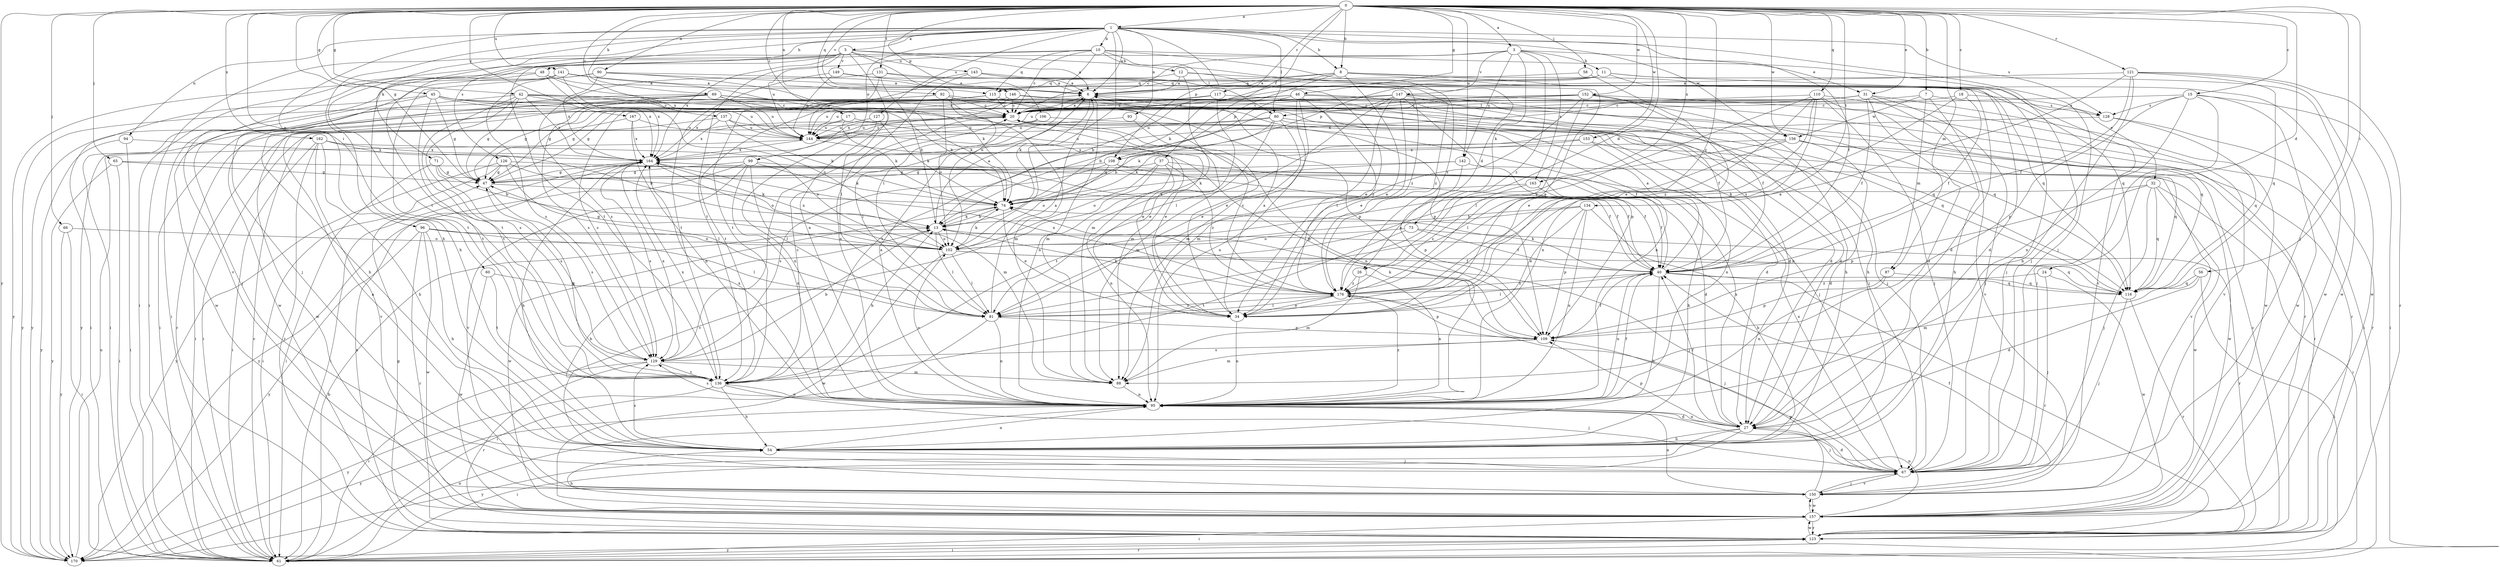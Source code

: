 strict digraph  {
0;
1;
3;
5;
6;
7;
8;
10;
11;
12;
13;
15;
17;
18;
20;
24;
26;
27;
31;
32;
34;
37;
40;
42;
45;
46;
47;
48;
54;
56;
58;
60;
61;
65;
66;
67;
69;
71;
73;
74;
80;
81;
87;
88;
90;
92;
93;
94;
95;
96;
99;
102;
106;
108;
109;
110;
115;
116;
117;
121;
123;
126;
127;
128;
129;
131;
134;
136;
137;
141;
142;
143;
144;
146;
147;
149;
150;
152;
153;
156;
157;
162;
163;
164;
167;
170;
176;
0 -> 1  [label=a];
0 -> 3  [label=a];
0 -> 7  [label=b];
0 -> 8  [label=b];
0 -> 15  [label=c];
0 -> 17  [label=c];
0 -> 18  [label=c];
0 -> 24  [label=d];
0 -> 26  [label=d];
0 -> 31  [label=e];
0 -> 37  [label=f];
0 -> 42  [label=g];
0 -> 45  [label=g];
0 -> 46  [label=g];
0 -> 47  [label=g];
0 -> 56  [label=i];
0 -> 58  [label=i];
0 -> 60  [label=i];
0 -> 65  [label=j];
0 -> 66  [label=j];
0 -> 67  [label=j];
0 -> 69  [label=k];
0 -> 87  [label=m];
0 -> 90  [label=n];
0 -> 92  [label=n];
0 -> 106  [label=p];
0 -> 110  [label=q];
0 -> 115  [label=q];
0 -> 117  [label=r];
0 -> 121  [label=r];
0 -> 131  [label=t];
0 -> 134  [label=t];
0 -> 137  [label=u];
0 -> 141  [label=u];
0 -> 142  [label=u];
0 -> 146  [label=v];
0 -> 152  [label=w];
0 -> 153  [label=w];
0 -> 156  [label=w];
0 -> 162  [label=x];
0 -> 163  [label=x];
0 -> 167  [label=y];
0 -> 170  [label=y];
0 -> 176  [label=z];
1 -> 5  [label=a];
1 -> 6  [label=a];
1 -> 8  [label=b];
1 -> 10  [label=b];
1 -> 40  [label=f];
1 -> 48  [label=h];
1 -> 54  [label=h];
1 -> 67  [label=j];
1 -> 71  [label=k];
1 -> 80  [label=l];
1 -> 93  [label=n];
1 -> 94  [label=n];
1 -> 96  [label=o];
1 -> 99  [label=o];
1 -> 102  [label=o];
1 -> 108  [label=p];
1 -> 126  [label=s];
1 -> 127  [label=s];
1 -> 128  [label=s];
1 -> 136  [label=t];
1 -> 156  [label=w];
3 -> 11  [label=b];
3 -> 20  [label=c];
3 -> 31  [label=e];
3 -> 73  [label=k];
3 -> 136  [label=t];
3 -> 142  [label=u];
3 -> 147  [label=v];
3 -> 163  [label=x];
3 -> 176  [label=z];
5 -> 6  [label=a];
5 -> 26  [label=d];
5 -> 54  [label=h];
5 -> 61  [label=i];
5 -> 95  [label=n];
5 -> 102  [label=o];
5 -> 136  [label=t];
5 -> 143  [label=u];
5 -> 144  [label=u];
5 -> 149  [label=v];
5 -> 164  [label=x];
6 -> 20  [label=c];
6 -> 27  [label=d];
6 -> 74  [label=k];
6 -> 95  [label=n];
7 -> 80  [label=l];
7 -> 87  [label=m];
7 -> 128  [label=s];
7 -> 150  [label=v];
7 -> 156  [label=w];
8 -> 6  [label=a];
8 -> 27  [label=d];
8 -> 32  [label=e];
8 -> 34  [label=e];
8 -> 74  [label=k];
8 -> 108  [label=p];
8 -> 115  [label=q];
8 -> 157  [label=w];
10 -> 12  [label=b];
10 -> 20  [label=c];
10 -> 61  [label=i];
10 -> 67  [label=j];
10 -> 80  [label=l];
10 -> 81  [label=l];
10 -> 115  [label=q];
10 -> 150  [label=v];
10 -> 176  [label=z];
11 -> 13  [label=b];
11 -> 67  [label=j];
11 -> 108  [label=p];
11 -> 115  [label=q];
11 -> 150  [label=v];
11 -> 157  [label=w];
12 -> 6  [label=a];
12 -> 27  [label=d];
12 -> 88  [label=m];
12 -> 115  [label=q];
12 -> 116  [label=q];
13 -> 6  [label=a];
13 -> 74  [label=k];
13 -> 81  [label=l];
13 -> 102  [label=o];
15 -> 20  [label=c];
15 -> 61  [label=i];
15 -> 67  [label=j];
15 -> 95  [label=n];
15 -> 109  [label=p];
15 -> 128  [label=s];
15 -> 157  [label=w];
17 -> 34  [label=e];
17 -> 61  [label=i];
17 -> 74  [label=k];
17 -> 144  [label=u];
18 -> 20  [label=c];
18 -> 40  [label=f];
18 -> 128  [label=s];
18 -> 176  [label=z];
20 -> 6  [label=a];
20 -> 40  [label=f];
20 -> 95  [label=n];
20 -> 129  [label=s];
20 -> 144  [label=u];
24 -> 67  [label=j];
24 -> 157  [label=w];
24 -> 176  [label=z];
26 -> 88  [label=m];
26 -> 95  [label=n];
26 -> 176  [label=z];
27 -> 40  [label=f];
27 -> 54  [label=h];
27 -> 61  [label=i];
27 -> 67  [label=j];
27 -> 95  [label=n];
27 -> 109  [label=p];
27 -> 164  [label=x];
27 -> 170  [label=y];
31 -> 20  [label=c];
31 -> 27  [label=d];
31 -> 40  [label=f];
31 -> 54  [label=h];
31 -> 67  [label=j];
31 -> 129  [label=s];
31 -> 157  [label=w];
31 -> 164  [label=x];
31 -> 170  [label=y];
32 -> 61  [label=i];
32 -> 67  [label=j];
32 -> 74  [label=k];
32 -> 109  [label=p];
32 -> 116  [label=q];
32 -> 157  [label=w];
34 -> 6  [label=a];
34 -> 95  [label=n];
37 -> 40  [label=f];
37 -> 47  [label=g];
37 -> 95  [label=n];
37 -> 102  [label=o];
37 -> 150  [label=v];
37 -> 176  [label=z];
40 -> 6  [label=a];
40 -> 54  [label=h];
40 -> 74  [label=k];
40 -> 81  [label=l];
40 -> 95  [label=n];
40 -> 116  [label=q];
40 -> 123  [label=r];
40 -> 176  [label=z];
42 -> 20  [label=c];
42 -> 47  [label=g];
42 -> 74  [label=k];
42 -> 88  [label=m];
42 -> 129  [label=s];
42 -> 136  [label=t];
42 -> 144  [label=u];
42 -> 157  [label=w];
42 -> 164  [label=x];
45 -> 20  [label=c];
45 -> 47  [label=g];
45 -> 61  [label=i];
45 -> 67  [label=j];
45 -> 102  [label=o];
45 -> 109  [label=p];
45 -> 116  [label=q];
45 -> 136  [label=t];
46 -> 13  [label=b];
46 -> 20  [label=c];
46 -> 47  [label=g];
46 -> 67  [label=j];
46 -> 88  [label=m];
46 -> 95  [label=n];
46 -> 116  [label=q];
46 -> 170  [label=y];
46 -> 176  [label=z];
47 -> 74  [label=k];
47 -> 129  [label=s];
48 -> 6  [label=a];
48 -> 136  [label=t];
48 -> 144  [label=u];
48 -> 164  [label=x];
48 -> 170  [label=y];
54 -> 13  [label=b];
54 -> 67  [label=j];
54 -> 95  [label=n];
54 -> 129  [label=s];
56 -> 27  [label=d];
56 -> 61  [label=i];
56 -> 88  [label=m];
56 -> 116  [label=q];
58 -> 6  [label=a];
58 -> 34  [label=e];
60 -> 136  [label=t];
60 -> 157  [label=w];
60 -> 176  [label=z];
61 -> 13  [label=b];
61 -> 20  [label=c];
61 -> 95  [label=n];
61 -> 123  [label=r];
65 -> 40  [label=f];
65 -> 47  [label=g];
65 -> 61  [label=i];
65 -> 170  [label=y];
66 -> 61  [label=i];
66 -> 102  [label=o];
66 -> 170  [label=y];
67 -> 27  [label=d];
67 -> 150  [label=v];
67 -> 164  [label=x];
69 -> 20  [label=c];
69 -> 27  [label=d];
69 -> 34  [label=e];
69 -> 47  [label=g];
69 -> 61  [label=i];
69 -> 74  [label=k];
69 -> 144  [label=u];
69 -> 157  [label=w];
69 -> 170  [label=y];
71 -> 13  [label=b];
71 -> 47  [label=g];
71 -> 61  [label=i];
71 -> 129  [label=s];
73 -> 40  [label=f];
73 -> 102  [label=o];
73 -> 123  [label=r];
73 -> 136  [label=t];
74 -> 13  [label=b];
74 -> 34  [label=e];
74 -> 157  [label=w];
80 -> 13  [label=b];
80 -> 34  [label=e];
80 -> 61  [label=i];
80 -> 67  [label=j];
80 -> 88  [label=m];
80 -> 116  [label=q];
80 -> 144  [label=u];
81 -> 6  [label=a];
81 -> 61  [label=i];
81 -> 95  [label=n];
81 -> 109  [label=p];
81 -> 176  [label=z];
87 -> 95  [label=n];
87 -> 109  [label=p];
87 -> 116  [label=q];
88 -> 95  [label=n];
90 -> 6  [label=a];
90 -> 34  [label=e];
90 -> 67  [label=j];
90 -> 81  [label=l];
90 -> 136  [label=t];
90 -> 164  [label=x];
92 -> 20  [label=c];
92 -> 54  [label=h];
92 -> 61  [label=i];
92 -> 67  [label=j];
92 -> 88  [label=m];
92 -> 102  [label=o];
93 -> 34  [label=e];
93 -> 144  [label=u];
94 -> 61  [label=i];
94 -> 164  [label=x];
94 -> 170  [label=y];
95 -> 6  [label=a];
95 -> 27  [label=d];
95 -> 40  [label=f];
95 -> 102  [label=o];
95 -> 129  [label=s];
95 -> 164  [label=x];
95 -> 170  [label=y];
95 -> 176  [label=z];
96 -> 54  [label=h];
96 -> 67  [label=j];
96 -> 81  [label=l];
96 -> 102  [label=o];
96 -> 123  [label=r];
96 -> 157  [label=w];
96 -> 170  [label=y];
99 -> 40  [label=f];
99 -> 47  [label=g];
99 -> 74  [label=k];
99 -> 81  [label=l];
99 -> 95  [label=n];
99 -> 150  [label=v];
99 -> 170  [label=y];
102 -> 40  [label=f];
102 -> 47  [label=g];
102 -> 74  [label=k];
102 -> 81  [label=l];
102 -> 116  [label=q];
102 -> 157  [label=w];
102 -> 164  [label=x];
106 -> 27  [label=d];
106 -> 81  [label=l];
106 -> 144  [label=u];
108 -> 40  [label=f];
108 -> 47  [label=g];
108 -> 54  [label=h];
108 -> 102  [label=o];
108 -> 129  [label=s];
109 -> 40  [label=f];
109 -> 74  [label=k];
109 -> 88  [label=m];
109 -> 129  [label=s];
110 -> 20  [label=c];
110 -> 34  [label=e];
110 -> 67  [label=j];
110 -> 81  [label=l];
110 -> 95  [label=n];
110 -> 116  [label=q];
110 -> 150  [label=v];
110 -> 176  [label=z];
115 -> 20  [label=c];
115 -> 109  [label=p];
115 -> 129  [label=s];
115 -> 136  [label=t];
115 -> 164  [label=x];
116 -> 13  [label=b];
116 -> 67  [label=j];
116 -> 123  [label=r];
117 -> 20  [label=c];
117 -> 40  [label=f];
117 -> 47  [label=g];
117 -> 88  [label=m];
121 -> 6  [label=a];
121 -> 34  [label=e];
121 -> 40  [label=f];
121 -> 54  [label=h];
121 -> 116  [label=q];
121 -> 123  [label=r];
121 -> 157  [label=w];
123 -> 20  [label=c];
123 -> 47  [label=g];
123 -> 61  [label=i];
123 -> 157  [label=w];
123 -> 164  [label=x];
123 -> 170  [label=y];
126 -> 27  [label=d];
126 -> 47  [label=g];
126 -> 61  [label=i];
126 -> 81  [label=l];
126 -> 88  [label=m];
126 -> 170  [label=y];
127 -> 74  [label=k];
127 -> 95  [label=n];
127 -> 144  [label=u];
128 -> 74  [label=k];
128 -> 116  [label=q];
128 -> 123  [label=r];
129 -> 13  [label=b];
129 -> 61  [label=i];
129 -> 88  [label=m];
129 -> 123  [label=r];
129 -> 136  [label=t];
129 -> 164  [label=x];
131 -> 6  [label=a];
131 -> 13  [label=b];
131 -> 34  [label=e];
131 -> 129  [label=s];
131 -> 136  [label=t];
134 -> 13  [label=b];
134 -> 34  [label=e];
134 -> 54  [label=h];
134 -> 95  [label=n];
134 -> 102  [label=o];
134 -> 109  [label=p];
136 -> 13  [label=b];
136 -> 20  [label=c];
136 -> 47  [label=g];
136 -> 54  [label=h];
136 -> 67  [label=j];
136 -> 95  [label=n];
136 -> 164  [label=x];
136 -> 170  [label=y];
137 -> 34  [label=e];
137 -> 74  [label=k];
137 -> 144  [label=u];
137 -> 157  [label=w];
137 -> 164  [label=x];
141 -> 6  [label=a];
141 -> 61  [label=i];
141 -> 74  [label=k];
141 -> 129  [label=s];
141 -> 164  [label=x];
142 -> 47  [label=g];
142 -> 74  [label=k];
142 -> 109  [label=p];
142 -> 157  [label=w];
143 -> 6  [label=a];
143 -> 95  [label=n];
143 -> 116  [label=q];
143 -> 144  [label=u];
143 -> 176  [label=z];
144 -> 20  [label=c];
144 -> 109  [label=p];
144 -> 164  [label=x];
146 -> 20  [label=c];
146 -> 95  [label=n];
146 -> 123  [label=r];
146 -> 144  [label=u];
146 -> 164  [label=x];
147 -> 20  [label=c];
147 -> 27  [label=d];
147 -> 34  [label=e];
147 -> 54  [label=h];
147 -> 81  [label=l];
147 -> 88  [label=m];
147 -> 109  [label=p];
147 -> 123  [label=r];
147 -> 136  [label=t];
147 -> 144  [label=u];
149 -> 6  [label=a];
149 -> 136  [label=t];
149 -> 144  [label=u];
149 -> 176  [label=z];
150 -> 6  [label=a];
150 -> 40  [label=f];
150 -> 67  [label=j];
150 -> 95  [label=n];
150 -> 109  [label=p];
150 -> 157  [label=w];
152 -> 20  [label=c];
152 -> 40  [label=f];
152 -> 47  [label=g];
152 -> 54  [label=h];
152 -> 61  [label=i];
152 -> 81  [label=l];
152 -> 144  [label=u];
152 -> 176  [label=z];
153 -> 74  [label=k];
153 -> 95  [label=n];
153 -> 150  [label=v];
153 -> 164  [label=x];
156 -> 27  [label=d];
156 -> 81  [label=l];
156 -> 116  [label=q];
156 -> 123  [label=r];
156 -> 136  [label=t];
156 -> 164  [label=x];
157 -> 54  [label=h];
157 -> 61  [label=i];
157 -> 95  [label=n];
157 -> 123  [label=r];
157 -> 150  [label=v];
162 -> 13  [label=b];
162 -> 54  [label=h];
162 -> 61  [label=i];
162 -> 102  [label=o];
162 -> 123  [label=r];
162 -> 150  [label=v];
162 -> 164  [label=x];
163 -> 40  [label=f];
163 -> 74  [label=k];
163 -> 176  [label=z];
164 -> 47  [label=g];
164 -> 54  [label=h];
164 -> 61  [label=i];
164 -> 102  [label=o];
164 -> 129  [label=s];
167 -> 95  [label=n];
167 -> 123  [label=r];
167 -> 144  [label=u];
167 -> 164  [label=x];
170 -> 144  [label=u];
176 -> 13  [label=b];
176 -> 20  [label=c];
176 -> 34  [label=e];
176 -> 67  [label=j];
176 -> 81  [label=l];
176 -> 109  [label=p];
176 -> 164  [label=x];
}
